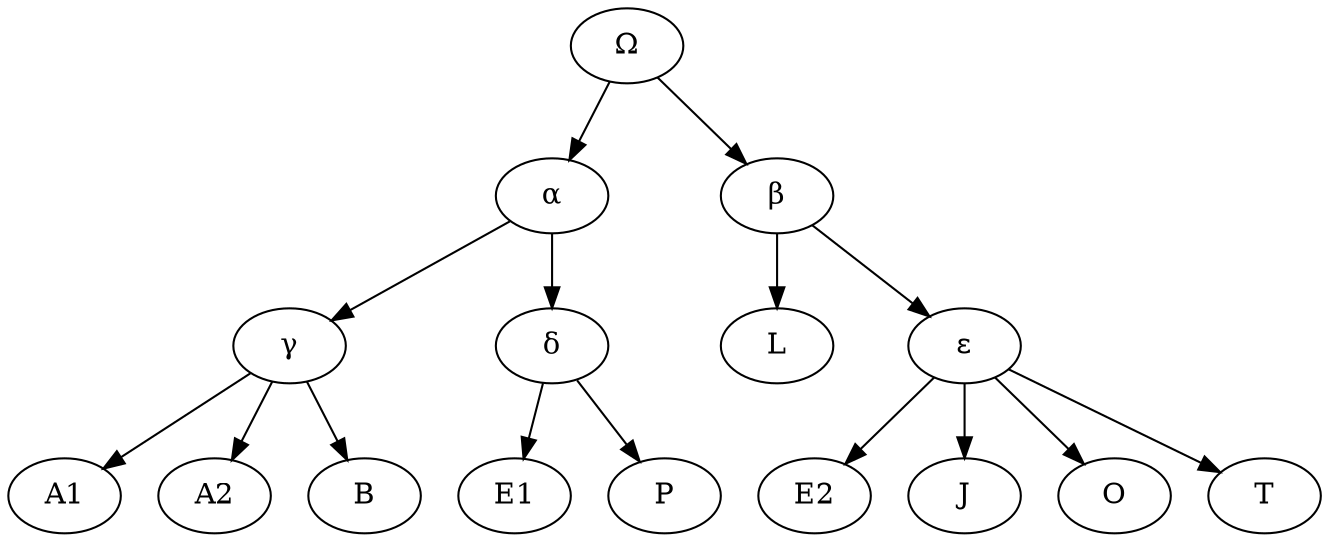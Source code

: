 digraph {
    omega -> alpha;
    omega -> beta;
    beta -> L;

    beta -> epsilon;
    epsilon -> E2;
    epsilon -> J;
    epsilon -> O;
    epsilon -> T;

    alpha -> gamma;
    gamma -> A1;
    gamma -> A2;
    gamma -> B;

	alpha -> delta;	
	delta -> E1;
	delta -> P;

	omega [label="Ω"];
	alpha [label="α"];
	beta [label="β"];
	gamma [label="γ"];
	delta [label="δ"];
	epsilon [label="ε"];
}
